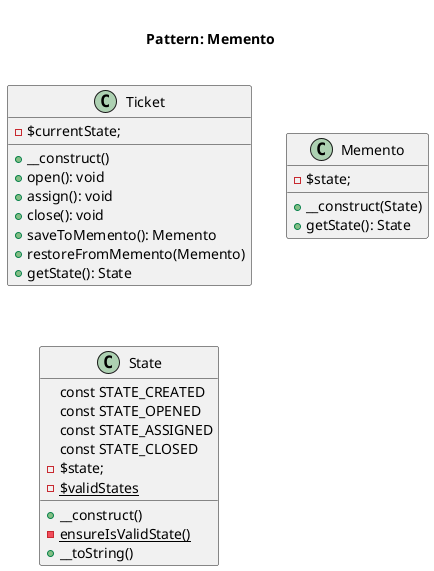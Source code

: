 @startuml
    Title <size:20>\nPattern: Memento\n

    class Ticket {
        - $currentState;
        + __construct()
        + open(): void
        + assign(): void
        + close(): void
        + saveToMemento(): Memento
        + restoreFromMemento(Memento)
        + getState(): State
    }

    class Memento {
        - $state;
        + __construct(State)
        + getState(): State
    }

    class State {
        const STATE_CREATED
        const STATE_OPENED
        const STATE_ASSIGNED
        const STATE_CLOSED
        - $state;
        - {static} $validStates
        + __construct()
        - {static} ensureIsValidState()
        + __toString()
}
@enduml
